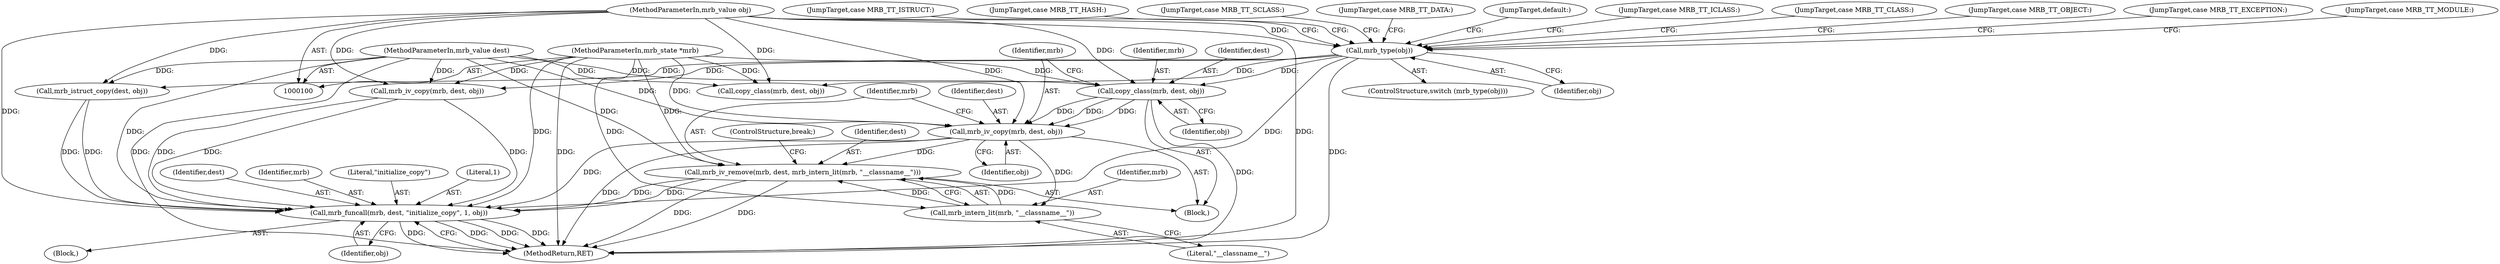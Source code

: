 digraph "0_mruby_b64ce17852b180dfeea81cf458660be41a78974d@API" {
"1000121" [label="(Call,mrb_iv_copy(mrb, dest, obj))"];
"1000117" [label="(Call,copy_class(mrb, dest, obj))"];
"1000101" [label="(MethodParameterIn,mrb_state *mrb)"];
"1000102" [label="(MethodParameterIn,mrb_value dest)"];
"1000106" [label="(Call,mrb_type(obj))"];
"1000103" [label="(MethodParameterIn,mrb_value obj)"];
"1000125" [label="(Call,mrb_iv_remove(mrb, dest, mrb_intern_lit(mrb, \"__classname__\")))"];
"1000149" [label="(Call,mrb_funcall(mrb, dest, \"initialize_copy\", 1, obj))"];
"1000128" [label="(Call,mrb_intern_lit(mrb, \"__classname__\"))"];
"1000108" [label="(Block,)"];
"1000116" [label="(JumpTarget,case MRB_TT_MODULE:)"];
"1000105" [label="(ControlStructure,switch (mrb_type(obj)))"];
"1000126" [label="(Identifier,mrb)"];
"1000124" [label="(Identifier,obj)"];
"1000131" [label="(ControlStructure,break;)"];
"1000118" [label="(Identifier,mrb)"];
"1000107" [label="(Identifier,obj)"];
"1000129" [label="(Identifier,mrb)"];
"1000127" [label="(Identifier,dest)"];
"1000102" [label="(MethodParameterIn,mrb_value dest)"];
"1000149" [label="(Call,mrb_funcall(mrb, dest, \"initialize_copy\", 1, obj))"];
"1000142" [label="(JumpTarget,case MRB_TT_ISTRUCT:)"];
"1000110" [label="(Call,copy_class(mrb, dest, obj))"];
"1000106" [label="(Call,mrb_type(obj))"];
"1000134" [label="(JumpTarget,case MRB_TT_HASH:)"];
"1000125" [label="(Call,mrb_iv_remove(mrb, dest, mrb_intern_lit(mrb, \"__classname__\")))"];
"1000119" [label="(Identifier,dest)"];
"1000151" [label="(Identifier,dest)"];
"1000130" [label="(Literal,\"__classname__\")"];
"1000133" [label="(JumpTarget,case MRB_TT_SCLASS:)"];
"1000150" [label="(Identifier,mrb)"];
"1000135" [label="(JumpTarget,case MRB_TT_DATA:)"];
"1000101" [label="(MethodParameterIn,mrb_state *mrb)"];
"1000117" [label="(Call,copy_class(mrb, dest, obj))"];
"1000143" [label="(Call,mrb_istruct_copy(dest, obj))"];
"1000123" [label="(Identifier,dest)"];
"1000122" [label="(Identifier,mrb)"];
"1000147" [label="(JumpTarget,default:)"];
"1000154" [label="(Identifier,obj)"];
"1000109" [label="(JumpTarget,case MRB_TT_ICLASS:)"];
"1000152" [label="(Literal,\"initialize_copy\")"];
"1000153" [label="(Literal,1)"];
"1000104" [label="(Block,)"];
"1000115" [label="(JumpTarget,case MRB_TT_CLASS:)"];
"1000103" [label="(MethodParameterIn,mrb_value obj)"];
"1000121" [label="(Call,mrb_iv_copy(mrb, dest, obj))"];
"1000132" [label="(JumpTarget,case MRB_TT_OBJECT:)"];
"1000137" [label="(Call,mrb_iv_copy(mrb, dest, obj))"];
"1000128" [label="(Call,mrb_intern_lit(mrb, \"__classname__\"))"];
"1000136" [label="(JumpTarget,case MRB_TT_EXCEPTION:)"];
"1000155" [label="(MethodReturn,RET)"];
"1000120" [label="(Identifier,obj)"];
"1000121" -> "1000108"  [label="AST: "];
"1000121" -> "1000124"  [label="CFG: "];
"1000122" -> "1000121"  [label="AST: "];
"1000123" -> "1000121"  [label="AST: "];
"1000124" -> "1000121"  [label="AST: "];
"1000126" -> "1000121"  [label="CFG: "];
"1000121" -> "1000155"  [label="DDG: "];
"1000117" -> "1000121"  [label="DDG: "];
"1000117" -> "1000121"  [label="DDG: "];
"1000117" -> "1000121"  [label="DDG: "];
"1000101" -> "1000121"  [label="DDG: "];
"1000102" -> "1000121"  [label="DDG: "];
"1000103" -> "1000121"  [label="DDG: "];
"1000121" -> "1000125"  [label="DDG: "];
"1000121" -> "1000128"  [label="DDG: "];
"1000121" -> "1000149"  [label="DDG: "];
"1000117" -> "1000108"  [label="AST: "];
"1000117" -> "1000120"  [label="CFG: "];
"1000118" -> "1000117"  [label="AST: "];
"1000119" -> "1000117"  [label="AST: "];
"1000120" -> "1000117"  [label="AST: "];
"1000122" -> "1000117"  [label="CFG: "];
"1000117" -> "1000155"  [label="DDG: "];
"1000101" -> "1000117"  [label="DDG: "];
"1000102" -> "1000117"  [label="DDG: "];
"1000106" -> "1000117"  [label="DDG: "];
"1000103" -> "1000117"  [label="DDG: "];
"1000101" -> "1000100"  [label="AST: "];
"1000101" -> "1000155"  [label="DDG: "];
"1000101" -> "1000110"  [label="DDG: "];
"1000101" -> "1000125"  [label="DDG: "];
"1000101" -> "1000128"  [label="DDG: "];
"1000101" -> "1000137"  [label="DDG: "];
"1000101" -> "1000149"  [label="DDG: "];
"1000102" -> "1000100"  [label="AST: "];
"1000102" -> "1000155"  [label="DDG: "];
"1000102" -> "1000110"  [label="DDG: "];
"1000102" -> "1000125"  [label="DDG: "];
"1000102" -> "1000137"  [label="DDG: "];
"1000102" -> "1000143"  [label="DDG: "];
"1000102" -> "1000149"  [label="DDG: "];
"1000106" -> "1000105"  [label="AST: "];
"1000106" -> "1000107"  [label="CFG: "];
"1000107" -> "1000106"  [label="AST: "];
"1000109" -> "1000106"  [label="CFG: "];
"1000115" -> "1000106"  [label="CFG: "];
"1000116" -> "1000106"  [label="CFG: "];
"1000132" -> "1000106"  [label="CFG: "];
"1000133" -> "1000106"  [label="CFG: "];
"1000134" -> "1000106"  [label="CFG: "];
"1000135" -> "1000106"  [label="CFG: "];
"1000136" -> "1000106"  [label="CFG: "];
"1000142" -> "1000106"  [label="CFG: "];
"1000147" -> "1000106"  [label="CFG: "];
"1000106" -> "1000155"  [label="DDG: "];
"1000103" -> "1000106"  [label="DDG: "];
"1000106" -> "1000110"  [label="DDG: "];
"1000106" -> "1000137"  [label="DDG: "];
"1000106" -> "1000143"  [label="DDG: "];
"1000106" -> "1000149"  [label="DDG: "];
"1000103" -> "1000100"  [label="AST: "];
"1000103" -> "1000155"  [label="DDG: "];
"1000103" -> "1000110"  [label="DDG: "];
"1000103" -> "1000137"  [label="DDG: "];
"1000103" -> "1000143"  [label="DDG: "];
"1000103" -> "1000149"  [label="DDG: "];
"1000125" -> "1000108"  [label="AST: "];
"1000125" -> "1000128"  [label="CFG: "];
"1000126" -> "1000125"  [label="AST: "];
"1000127" -> "1000125"  [label="AST: "];
"1000128" -> "1000125"  [label="AST: "];
"1000131" -> "1000125"  [label="CFG: "];
"1000125" -> "1000155"  [label="DDG: "];
"1000125" -> "1000155"  [label="DDG: "];
"1000128" -> "1000125"  [label="DDG: "];
"1000128" -> "1000125"  [label="DDG: "];
"1000125" -> "1000149"  [label="DDG: "];
"1000125" -> "1000149"  [label="DDG: "];
"1000149" -> "1000104"  [label="AST: "];
"1000149" -> "1000154"  [label="CFG: "];
"1000150" -> "1000149"  [label="AST: "];
"1000151" -> "1000149"  [label="AST: "];
"1000152" -> "1000149"  [label="AST: "];
"1000153" -> "1000149"  [label="AST: "];
"1000154" -> "1000149"  [label="AST: "];
"1000155" -> "1000149"  [label="CFG: "];
"1000149" -> "1000155"  [label="DDG: "];
"1000149" -> "1000155"  [label="DDG: "];
"1000149" -> "1000155"  [label="DDG: "];
"1000149" -> "1000155"  [label="DDG: "];
"1000137" -> "1000149"  [label="DDG: "];
"1000137" -> "1000149"  [label="DDG: "];
"1000137" -> "1000149"  [label="DDG: "];
"1000143" -> "1000149"  [label="DDG: "];
"1000143" -> "1000149"  [label="DDG: "];
"1000128" -> "1000130"  [label="CFG: "];
"1000129" -> "1000128"  [label="AST: "];
"1000130" -> "1000128"  [label="AST: "];
}
